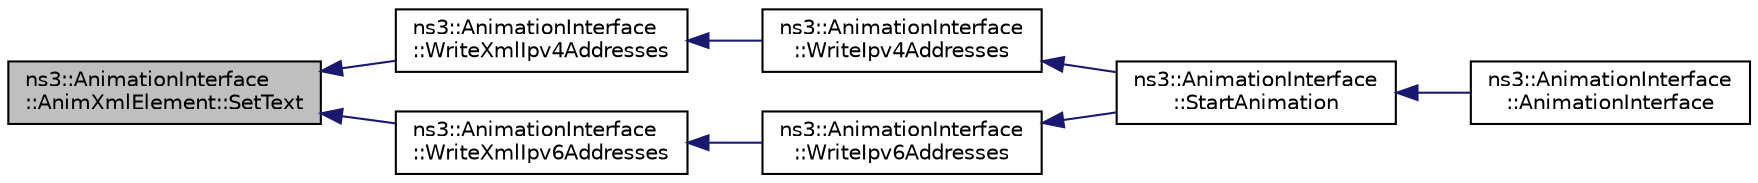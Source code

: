 digraph "ns3::AnimationInterface::AnimXmlElement::SetText"
{
  edge [fontname="Helvetica",fontsize="10",labelfontname="Helvetica",labelfontsize="10"];
  node [fontname="Helvetica",fontsize="10",shape=record];
  rankdir="LR";
  Node1 [label="ns3::AnimationInterface\l::AnimXmlElement::SetText",height=0.2,width=0.4,color="black", fillcolor="grey75", style="filled", fontcolor="black"];
  Node1 -> Node2 [dir="back",color="midnightblue",fontsize="10",style="solid"];
  Node2 [label="ns3::AnimationInterface\l::WriteXmlIpv4Addresses",height=0.2,width=0.4,color="black", fillcolor="white", style="filled",URL="$d6/d1a/classns3_1_1AnimationInterface.html#abbb985d4e30f28a14a68db52d4c5caf0"];
  Node2 -> Node3 [dir="back",color="midnightblue",fontsize="10",style="solid"];
  Node3 [label="ns3::AnimationInterface\l::WriteIpv4Addresses",height=0.2,width=0.4,color="black", fillcolor="white", style="filled",URL="$d6/d1a/classns3_1_1AnimationInterface.html#a45b100b1e083fb646479c09448177afa",tooltip="Write IPv4 Addresses function. "];
  Node3 -> Node4 [dir="back",color="midnightblue",fontsize="10",style="solid"];
  Node4 [label="ns3::AnimationInterface\l::StartAnimation",height=0.2,width=0.4,color="black", fillcolor="white", style="filled",URL="$d6/d1a/classns3_1_1AnimationInterface.html#aed28bace6b97494e11179766449bb442"];
  Node4 -> Node5 [dir="back",color="midnightblue",fontsize="10",style="solid"];
  Node5 [label="ns3::AnimationInterface\l::AnimationInterface",height=0.2,width=0.4,color="black", fillcolor="white", style="filled",URL="$d6/d1a/classns3_1_1AnimationInterface.html#a88af7da6eb605ec7e9d8cb3fcc8a6466",tooltip="Constructor. "];
  Node1 -> Node6 [dir="back",color="midnightblue",fontsize="10",style="solid"];
  Node6 [label="ns3::AnimationInterface\l::WriteXmlIpv6Addresses",height=0.2,width=0.4,color="black", fillcolor="white", style="filled",URL="$d6/d1a/classns3_1_1AnimationInterface.html#af4ad6223ac4a80fcf3cbaaa3fba64e15"];
  Node6 -> Node7 [dir="back",color="midnightblue",fontsize="10",style="solid"];
  Node7 [label="ns3::AnimationInterface\l::WriteIpv6Addresses",height=0.2,width=0.4,color="black", fillcolor="white", style="filled",URL="$d6/d1a/classns3_1_1AnimationInterface.html#ab7d08c1871c6b1c2858d3d536bbdcee2",tooltip="Write IPv6 Addresses function. "];
  Node7 -> Node4 [dir="back",color="midnightblue",fontsize="10",style="solid"];
}
